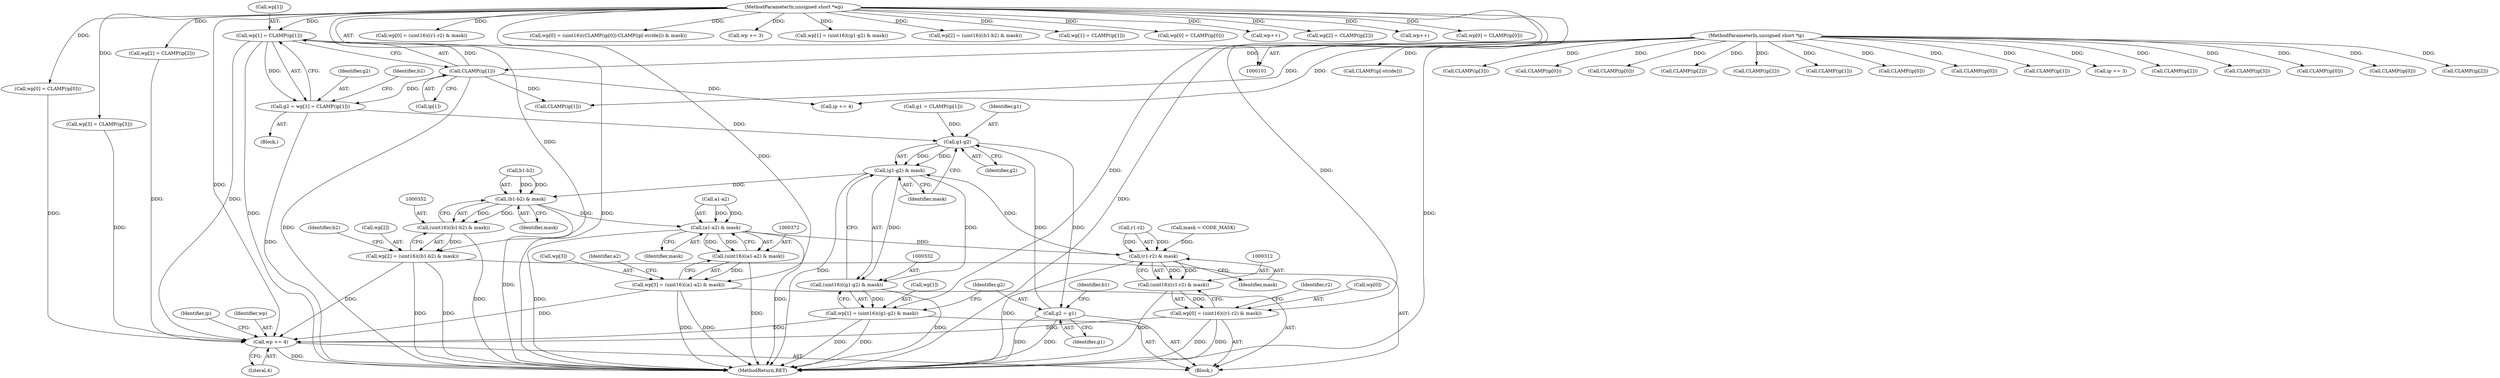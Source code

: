 digraph "0_libtiff_83a4b92815ea04969d494416eaae3d4c6b338e4a#diff-c8b4b355f9b5c06d585b23138e1c185f@array" {
"1000256" [label="(Call,wp[1] = CLAMP(ip[1]))"];
"1000105" [label="(MethodParameterIn,unsigned short *wp)"];
"1000260" [label="(Call,CLAMP(ip[1]))"];
"1000102" [label="(MethodParameterIn,unsigned short *ip)"];
"1000254" [label="(Call,g2 = wp[1] = CLAMP(ip[1]))"];
"1000334" [label="(Call,g1-g2)"];
"1000333" [label="(Call,(g1-g2) & mask)"];
"1000331" [label="(Call,(uint16)((g1-g2) & mask))"];
"1000327" [label="(Call,wp[1] = (uint16)((g1-g2) & mask))"];
"1000295" [label="(Call,wp += 4)"];
"1000353" [label="(Call,(b1-b2) & mask)"];
"1000351" [label="(Call,(uint16)((b1-b2) & mask))"];
"1000347" [label="(Call,wp[2] = (uint16)((b1-b2) & mask))"];
"1000373" [label="(Call,(a1-a2) & mask)"];
"1000313" [label="(Call,(r1-r2) & mask)"];
"1000311" [label="(Call,(uint16)((r1-r2) & mask))"];
"1000307" [label="(Call,wp[0] = (uint16)((r1-r2) & mask))"];
"1000371" [label="(Call,(uint16)((a1-a2) & mask))"];
"1000367" [label="(Call,wp[3] = (uint16)((a1-a2) & mask))"];
"1000338" [label="(Call,g2 = g1)"];
"1000351" [label="(Call,(uint16)((b1-b2) & mask))"];
"1000307" [label="(Call,wp[0] = (uint16)((r1-r2) & mask))"];
"1000295" [label="(Call,wp += 4)"];
"1000184" [label="(Call,wp[0] = (uint16)((r1-r2) & mask))"];
"1000327" [label="(Call,wp[1] = (uint16)((g1-g2) & mask))"];
"1000353" [label="(Call,(b1-b2) & mask)"];
"1000254" [label="(Call,g2 = wp[1] = CLAMP(ip[1]))"];
"1000243" [label="(Block,)"];
"1000157" [label="(Call,CLAMP(ip[2]))"];
"1000296" [label="(Identifier,wp)"];
"1000255" [label="(Identifier,g2)"];
"1000335" [label="(Identifier,g1)"];
"1000336" [label="(Identifier,g2)"];
"1000377" [label="(Identifier,mask)"];
"1000260" [label="(Call,CLAMP(ip[1]))"];
"1000297" [label="(Literal,4)"];
"1000200" [label="(Call,CLAMP(ip[1]))"];
"1000338" [label="(Call,g2 = g1)"];
"1000328" [label="(Call,wp[1])"];
"1000354" [label="(Call,b1-b2)"];
"1000405" [label="(Call,wp[0] = (uint16)((CLAMP(ip[0])-CLAMP(ip[-stride])) & mask))"];
"1000314" [label="(Call,r1-r2)"];
"1000321" [label="(Call,g1 = CLAMP(ip[1]))"];
"1000172" [label="(Call,wp += 3)"];
"1000348" [label="(Call,wp[2])"];
"1000413" [label="(Call,CLAMP(ip[0]))"];
"1000204" [label="(Call,wp[1] = (uint16)((g1-g2) & mask))"];
"1000137" [label="(Call,CLAMP(ip[0]))"];
"1000261" [label="(Call,ip[1])"];
"1000147" [label="(Call,CLAMP(ip[1]))"];
"1000323" [label="(Call,CLAMP(ip[1]))"];
"1000224" [label="(Call,wp[2] = (uint16)((b1-b2) & mask))"];
"1000175" [label="(Call,ip += 3)"];
"1000342" [label="(Identifier,b1)"];
"1000311" [label="(Call,(uint16)((r1-r2) & mask))"];
"1000266" [label="(Call,wp[2] = CLAMP(ip[2]))"];
"1000270" [label="(Call,CLAMP(ip[2]))"];
"1000367" [label="(Call,wp[3] = (uint16)((a1-a2) & mask))"];
"1000143" [label="(Call,wp[1] = CLAMP(ip[1]))"];
"1000371" [label="(Call,(uint16)((a1-a2) & mask))"];
"1000331" [label="(Call,(uint16)((g1-g2) & mask))"];
"1000337" [label="(Identifier,mask)"];
"1000359" [label="(Identifier,b2)"];
"1000299" [label="(Identifier,ip)"];
"1000428" [label="(MethodReturn,RET)"];
"1000357" [label="(Identifier,mask)"];
"1000385" [label="(Call,wp[0] = CLAMP(ip[0]))"];
"1000280" [label="(Call,CLAMP(ip[3]))"];
"1000334" [label="(Call,g1-g2)"];
"1000423" [label="(Call,wp++)"];
"1000347" [label="(Call,wp[2] = (uint16)((b1-b2) & mask))"];
"1000389" [label="(Call,CLAMP(ip[0]))"];
"1000265" [label="(Identifier,b2)"];
"1000339" [label="(Identifier,g2)"];
"1000153" [label="(Call,wp[2] = CLAMP(ip[2]))"];
"1000303" [label="(Call,CLAMP(ip[0]))"];
"1000373" [label="(Call,(a1-a2) & mask)"];
"1000340" [label="(Identifier,g1)"];
"1000105" [label="(MethodParameterIn,unsigned short *wp)"];
"1000257" [label="(Call,wp[1])"];
"1000343" [label="(Call,CLAMP(ip[2]))"];
"1000417" [label="(Call,CLAMP(ip[-stride]))"];
"1000363" [label="(Call,CLAMP(ip[3]))"];
"1000298" [label="(Call,ip += 4)"];
"1000256" [label="(Call,wp[1] = CLAMP(ip[1]))"];
"1000368" [label="(Call,wp[3])"];
"1000246" [label="(Call,wp[0] = CLAMP(ip[0]))"];
"1000250" [label="(Call,CLAMP(ip[0]))"];
"1000308" [label="(Call,wp[0])"];
"1000102" [label="(MethodParameterIn,unsigned short *ip)"];
"1000291" [label="(Block,)"];
"1000317" [label="(Identifier,mask)"];
"1000180" [label="(Call,CLAMP(ip[0]))"];
"1000276" [label="(Call,wp[3] = CLAMP(ip[3]))"];
"1000118" [label="(Call,mask = CODE_MASK)"];
"1000393" [label="(Call,wp++)"];
"1000374" [label="(Call,a1-a2)"];
"1000313" [label="(Call,(r1-r2) & mask)"];
"1000379" [label="(Identifier,a2)"];
"1000319" [label="(Identifier,r2)"];
"1000133" [label="(Call,wp[0] = CLAMP(ip[0]))"];
"1000220" [label="(Call,CLAMP(ip[2]))"];
"1000333" [label="(Call,(g1-g2) & mask)"];
"1000256" -> "1000254"  [label="AST: "];
"1000256" -> "1000260"  [label="CFG: "];
"1000257" -> "1000256"  [label="AST: "];
"1000260" -> "1000256"  [label="AST: "];
"1000254" -> "1000256"  [label="CFG: "];
"1000256" -> "1000428"  [label="DDG: "];
"1000256" -> "1000428"  [label="DDG: "];
"1000256" -> "1000254"  [label="DDG: "];
"1000105" -> "1000256"  [label="DDG: "];
"1000260" -> "1000256"  [label="DDG: "];
"1000256" -> "1000295"  [label="DDG: "];
"1000105" -> "1000101"  [label="AST: "];
"1000105" -> "1000428"  [label="DDG: "];
"1000105" -> "1000133"  [label="DDG: "];
"1000105" -> "1000143"  [label="DDG: "];
"1000105" -> "1000153"  [label="DDG: "];
"1000105" -> "1000172"  [label="DDG: "];
"1000105" -> "1000184"  [label="DDG: "];
"1000105" -> "1000204"  [label="DDG: "];
"1000105" -> "1000224"  [label="DDG: "];
"1000105" -> "1000246"  [label="DDG: "];
"1000105" -> "1000266"  [label="DDG: "];
"1000105" -> "1000276"  [label="DDG: "];
"1000105" -> "1000295"  [label="DDG: "];
"1000105" -> "1000307"  [label="DDG: "];
"1000105" -> "1000327"  [label="DDG: "];
"1000105" -> "1000347"  [label="DDG: "];
"1000105" -> "1000367"  [label="DDG: "];
"1000105" -> "1000385"  [label="DDG: "];
"1000105" -> "1000393"  [label="DDG: "];
"1000105" -> "1000405"  [label="DDG: "];
"1000105" -> "1000423"  [label="DDG: "];
"1000260" -> "1000261"  [label="CFG: "];
"1000261" -> "1000260"  [label="AST: "];
"1000260" -> "1000428"  [label="DDG: "];
"1000260" -> "1000254"  [label="DDG: "];
"1000102" -> "1000260"  [label="DDG: "];
"1000260" -> "1000298"  [label="DDG: "];
"1000260" -> "1000323"  [label="DDG: "];
"1000102" -> "1000101"  [label="AST: "];
"1000102" -> "1000428"  [label="DDG: "];
"1000102" -> "1000137"  [label="DDG: "];
"1000102" -> "1000147"  [label="DDG: "];
"1000102" -> "1000157"  [label="DDG: "];
"1000102" -> "1000175"  [label="DDG: "];
"1000102" -> "1000180"  [label="DDG: "];
"1000102" -> "1000200"  [label="DDG: "];
"1000102" -> "1000220"  [label="DDG: "];
"1000102" -> "1000250"  [label="DDG: "];
"1000102" -> "1000270"  [label="DDG: "];
"1000102" -> "1000280"  [label="DDG: "];
"1000102" -> "1000298"  [label="DDG: "];
"1000102" -> "1000303"  [label="DDG: "];
"1000102" -> "1000323"  [label="DDG: "];
"1000102" -> "1000343"  [label="DDG: "];
"1000102" -> "1000363"  [label="DDG: "];
"1000102" -> "1000389"  [label="DDG: "];
"1000102" -> "1000413"  [label="DDG: "];
"1000102" -> "1000417"  [label="DDG: "];
"1000254" -> "1000243"  [label="AST: "];
"1000255" -> "1000254"  [label="AST: "];
"1000265" -> "1000254"  [label="CFG: "];
"1000254" -> "1000428"  [label="DDG: "];
"1000254" -> "1000334"  [label="DDG: "];
"1000334" -> "1000333"  [label="AST: "];
"1000334" -> "1000336"  [label="CFG: "];
"1000335" -> "1000334"  [label="AST: "];
"1000336" -> "1000334"  [label="AST: "];
"1000337" -> "1000334"  [label="CFG: "];
"1000334" -> "1000333"  [label="DDG: "];
"1000334" -> "1000333"  [label="DDG: "];
"1000321" -> "1000334"  [label="DDG: "];
"1000338" -> "1000334"  [label="DDG: "];
"1000334" -> "1000338"  [label="DDG: "];
"1000333" -> "1000331"  [label="AST: "];
"1000333" -> "1000337"  [label="CFG: "];
"1000337" -> "1000333"  [label="AST: "];
"1000331" -> "1000333"  [label="CFG: "];
"1000333" -> "1000428"  [label="DDG: "];
"1000333" -> "1000331"  [label="DDG: "];
"1000333" -> "1000331"  [label="DDG: "];
"1000313" -> "1000333"  [label="DDG: "];
"1000333" -> "1000353"  [label="DDG: "];
"1000331" -> "1000327"  [label="AST: "];
"1000332" -> "1000331"  [label="AST: "];
"1000327" -> "1000331"  [label="CFG: "];
"1000331" -> "1000428"  [label="DDG: "];
"1000331" -> "1000327"  [label="DDG: "];
"1000327" -> "1000291"  [label="AST: "];
"1000328" -> "1000327"  [label="AST: "];
"1000339" -> "1000327"  [label="CFG: "];
"1000327" -> "1000428"  [label="DDG: "];
"1000327" -> "1000428"  [label="DDG: "];
"1000327" -> "1000295"  [label="DDG: "];
"1000295" -> "1000291"  [label="AST: "];
"1000295" -> "1000297"  [label="CFG: "];
"1000296" -> "1000295"  [label="AST: "];
"1000297" -> "1000295"  [label="AST: "];
"1000299" -> "1000295"  [label="CFG: "];
"1000295" -> "1000428"  [label="DDG: "];
"1000367" -> "1000295"  [label="DDG: "];
"1000276" -> "1000295"  [label="DDG: "];
"1000307" -> "1000295"  [label="DDG: "];
"1000246" -> "1000295"  [label="DDG: "];
"1000347" -> "1000295"  [label="DDG: "];
"1000266" -> "1000295"  [label="DDG: "];
"1000353" -> "1000351"  [label="AST: "];
"1000353" -> "1000357"  [label="CFG: "];
"1000354" -> "1000353"  [label="AST: "];
"1000357" -> "1000353"  [label="AST: "];
"1000351" -> "1000353"  [label="CFG: "];
"1000353" -> "1000428"  [label="DDG: "];
"1000353" -> "1000351"  [label="DDG: "];
"1000353" -> "1000351"  [label="DDG: "];
"1000354" -> "1000353"  [label="DDG: "];
"1000354" -> "1000353"  [label="DDG: "];
"1000353" -> "1000373"  [label="DDG: "];
"1000351" -> "1000347"  [label="AST: "];
"1000352" -> "1000351"  [label="AST: "];
"1000347" -> "1000351"  [label="CFG: "];
"1000351" -> "1000428"  [label="DDG: "];
"1000351" -> "1000347"  [label="DDG: "];
"1000347" -> "1000291"  [label="AST: "];
"1000348" -> "1000347"  [label="AST: "];
"1000359" -> "1000347"  [label="CFG: "];
"1000347" -> "1000428"  [label="DDG: "];
"1000347" -> "1000428"  [label="DDG: "];
"1000373" -> "1000371"  [label="AST: "];
"1000373" -> "1000377"  [label="CFG: "];
"1000374" -> "1000373"  [label="AST: "];
"1000377" -> "1000373"  [label="AST: "];
"1000371" -> "1000373"  [label="CFG: "];
"1000373" -> "1000428"  [label="DDG: "];
"1000373" -> "1000428"  [label="DDG: "];
"1000373" -> "1000313"  [label="DDG: "];
"1000373" -> "1000371"  [label="DDG: "];
"1000373" -> "1000371"  [label="DDG: "];
"1000374" -> "1000373"  [label="DDG: "];
"1000374" -> "1000373"  [label="DDG: "];
"1000313" -> "1000311"  [label="AST: "];
"1000313" -> "1000317"  [label="CFG: "];
"1000314" -> "1000313"  [label="AST: "];
"1000317" -> "1000313"  [label="AST: "];
"1000311" -> "1000313"  [label="CFG: "];
"1000313" -> "1000428"  [label="DDG: "];
"1000313" -> "1000311"  [label="DDG: "];
"1000313" -> "1000311"  [label="DDG: "];
"1000314" -> "1000313"  [label="DDG: "];
"1000314" -> "1000313"  [label="DDG: "];
"1000118" -> "1000313"  [label="DDG: "];
"1000311" -> "1000307"  [label="AST: "];
"1000312" -> "1000311"  [label="AST: "];
"1000307" -> "1000311"  [label="CFG: "];
"1000311" -> "1000428"  [label="DDG: "];
"1000311" -> "1000307"  [label="DDG: "];
"1000307" -> "1000291"  [label="AST: "];
"1000308" -> "1000307"  [label="AST: "];
"1000319" -> "1000307"  [label="CFG: "];
"1000307" -> "1000428"  [label="DDG: "];
"1000307" -> "1000428"  [label="DDG: "];
"1000371" -> "1000367"  [label="AST: "];
"1000372" -> "1000371"  [label="AST: "];
"1000367" -> "1000371"  [label="CFG: "];
"1000371" -> "1000428"  [label="DDG: "];
"1000371" -> "1000367"  [label="DDG: "];
"1000367" -> "1000291"  [label="AST: "];
"1000368" -> "1000367"  [label="AST: "];
"1000379" -> "1000367"  [label="CFG: "];
"1000367" -> "1000428"  [label="DDG: "];
"1000367" -> "1000428"  [label="DDG: "];
"1000338" -> "1000291"  [label="AST: "];
"1000338" -> "1000340"  [label="CFG: "];
"1000339" -> "1000338"  [label="AST: "];
"1000340" -> "1000338"  [label="AST: "];
"1000342" -> "1000338"  [label="CFG: "];
"1000338" -> "1000428"  [label="DDG: "];
"1000338" -> "1000428"  [label="DDG: "];
}
